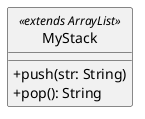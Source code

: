 @startuml 

skinparam classAttributeIconSize 0
hide circle

class MyStack <<extends ArrayList>> {
    +push(str: String)
    +pop(): String
}

@enduml